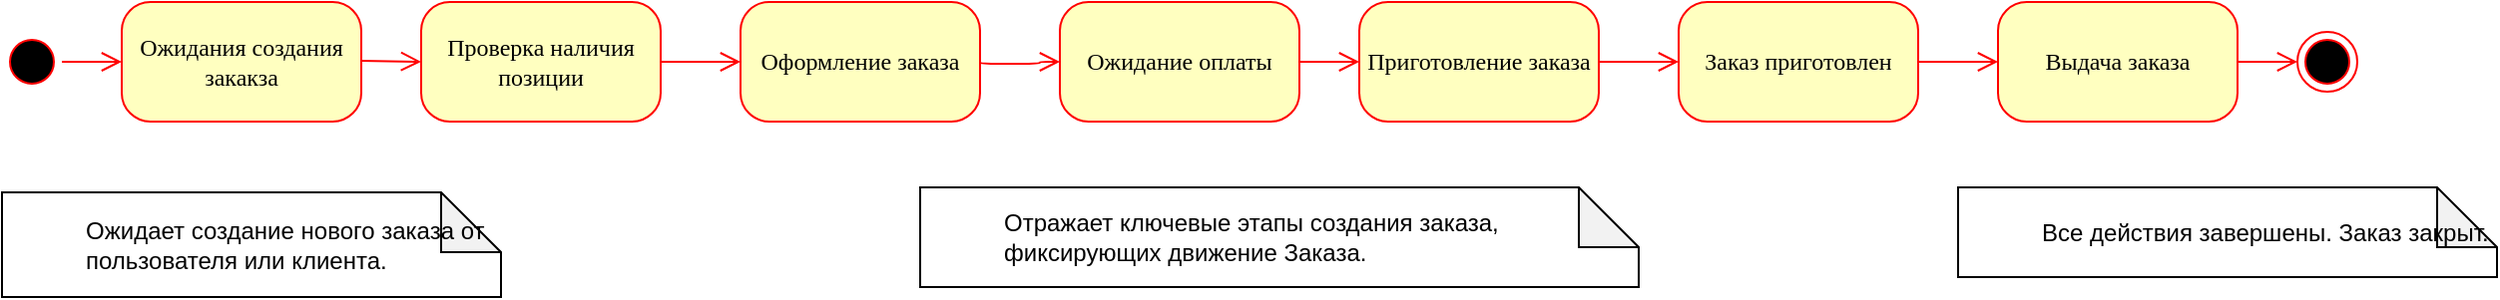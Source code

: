 <mxfile version="26.2.14">
  <diagram name="Страница — 1" id="mHS6uZ7LzSlynavXVzgp">
    <mxGraphModel dx="1426" dy="811" grid="1" gridSize="10" guides="1" tooltips="1" connect="1" arrows="1" fold="1" page="1" pageScale="1" pageWidth="827" pageHeight="1169" math="0" shadow="0">
      <root>
        <mxCell id="0" />
        <mxCell id="1" parent="0" />
        <mxCell id="UUKh-kahCOpvNqBfnQEB-1" value="" style="ellipse;html=1;shape=startState;fillColor=#000000;strokeColor=#ff0000;rounded=1;shadow=0;comic=0;labelBackgroundColor=none;fontFamily=Verdana;fontSize=12;fontColor=#000000;align=center;direction=south;" parent="1" vertex="1">
          <mxGeometry x="40" y="157" width="30" height="30" as="geometry" />
        </mxCell>
        <mxCell id="UUKh-kahCOpvNqBfnQEB-2" value="Проверка наличия позиции" style="rounded=1;whiteSpace=wrap;html=1;arcSize=24;fillColor=#ffffc0;strokeColor=#ff0000;shadow=0;comic=0;labelBackgroundColor=none;fontFamily=Verdana;fontSize=12;fontColor=#000000;align=center;" parent="1" vertex="1">
          <mxGeometry x="250" y="142" width="120" height="60" as="geometry" />
        </mxCell>
        <mxCell id="UUKh-kahCOpvNqBfnQEB-3" value="Ожидания создания закакза" style="rounded=1;whiteSpace=wrap;html=1;arcSize=24;fillColor=#ffffc0;strokeColor=#ff0000;shadow=0;comic=0;labelBackgroundColor=none;fontFamily=Verdana;fontSize=12;fontColor=#000000;align=center;" parent="1" vertex="1">
          <mxGeometry x="100" y="142" width="120" height="60" as="geometry" />
        </mxCell>
        <mxCell id="UUKh-kahCOpvNqBfnQEB-4" value="Выдача заказа" style="rounded=1;whiteSpace=wrap;html=1;arcSize=24;fillColor=#ffffc0;strokeColor=#ff0000;shadow=0;comic=0;labelBackgroundColor=none;fontFamily=Verdana;fontSize=12;fontColor=#000000;align=center;" parent="1" vertex="1">
          <mxGeometry x="1040" y="142" width="120" height="60" as="geometry" />
        </mxCell>
        <mxCell id="UUKh-kahCOpvNqBfnQEB-5" value="Оформление заказа" style="rounded=1;whiteSpace=wrap;html=1;arcSize=24;fillColor=#ffffc0;strokeColor=#ff0000;shadow=0;comic=0;labelBackgroundColor=none;fontFamily=Verdana;fontSize=12;fontColor=#000000;align=center;" parent="1" vertex="1">
          <mxGeometry x="410" y="142" width="120" height="60" as="geometry" />
        </mxCell>
        <mxCell id="UUKh-kahCOpvNqBfnQEB-6" style="edgeStyle=orthogonalEdgeStyle;html=1;labelBackgroundColor=none;endArrow=open;endSize=8;strokeColor=#ff0000;fontFamily=Verdana;fontSize=12;align=left;" parent="1" source="UUKh-kahCOpvNqBfnQEB-1" target="UUKh-kahCOpvNqBfnQEB-3" edge="1">
          <mxGeometry relative="1" as="geometry" />
        </mxCell>
        <mxCell id="UUKh-kahCOpvNqBfnQEB-7" style="edgeStyle=orthogonalEdgeStyle;html=1;exitX=1;exitY=0.5;entryX=0;entryY=0.5;labelBackgroundColor=none;endArrow=open;endSize=8;strokeColor=#ff0000;fontFamily=Verdana;fontSize=12;align=left;" parent="1" source="UUKh-kahCOpvNqBfnQEB-2" target="UUKh-kahCOpvNqBfnQEB-5" edge="1">
          <mxGeometry relative="1" as="geometry" />
        </mxCell>
        <mxCell id="UUKh-kahCOpvNqBfnQEB-9" style="edgeStyle=orthogonalEdgeStyle;html=1;labelBackgroundColor=none;endArrow=open;endSize=8;strokeColor=#ff0000;fontFamily=Verdana;fontSize=12;align=left;entryX=0;entryY=0.5;entryDx=0;entryDy=0;" parent="1" target="UUKh-kahCOpvNqBfnQEB-2" edge="1">
          <mxGeometry relative="1" as="geometry">
            <mxPoint x="220" y="171.5" as="sourcePoint" />
            <mxPoint x="300" y="171.5" as="targetPoint" />
          </mxGeometry>
        </mxCell>
        <mxCell id="UUKh-kahCOpvNqBfnQEB-10" value="Ожидание оплаты" style="rounded=1;whiteSpace=wrap;html=1;arcSize=24;fillColor=#ffffc0;strokeColor=#ff0000;shadow=0;comic=0;labelBackgroundColor=none;fontFamily=Verdana;fontSize=12;fontColor=#000000;align=center;" parent="1" vertex="1">
          <mxGeometry x="570" y="142" width="120" height="60" as="geometry" />
        </mxCell>
        <mxCell id="UUKh-kahCOpvNqBfnQEB-11" style="edgeStyle=orthogonalEdgeStyle;html=1;exitX=1;exitY=0.5;labelBackgroundColor=none;endArrow=open;endSize=8;strokeColor=#ff0000;fontFamily=Verdana;fontSize=12;align=left;exitDx=0;exitDy=0;entryX=0;entryY=0.5;entryDx=0;entryDy=0;" parent="1" source="UUKh-kahCOpvNqBfnQEB-5" target="UUKh-kahCOpvNqBfnQEB-10" edge="1">
          <mxGeometry relative="1" as="geometry">
            <mxPoint x="600" y="172" as="sourcePoint" />
            <mxPoint x="480" y="342" as="targetPoint" />
            <Array as="points">
              <mxPoint x="560" y="173" />
              <mxPoint x="590" y="172" />
            </Array>
          </mxGeometry>
        </mxCell>
        <mxCell id="UUKh-kahCOpvNqBfnQEB-12" value="Приготовление заказа" style="rounded=1;whiteSpace=wrap;html=1;arcSize=24;fillColor=#ffffc0;strokeColor=#ff0000;shadow=0;comic=0;labelBackgroundColor=none;fontFamily=Verdana;fontSize=12;fontColor=#000000;align=center;" parent="1" vertex="1">
          <mxGeometry x="720" y="142" width="120" height="60" as="geometry" />
        </mxCell>
        <mxCell id="UUKh-kahCOpvNqBfnQEB-13" style="edgeStyle=orthogonalEdgeStyle;html=1;exitX=1;exitY=0.5;entryX=0;entryY=0.5;labelBackgroundColor=none;endArrow=open;endSize=8;strokeColor=#ff0000;fontFamily=Verdana;fontSize=12;align=left;exitDx=0;exitDy=0;" parent="1" source="UUKh-kahCOpvNqBfnQEB-10" target="UUKh-kahCOpvNqBfnQEB-12" edge="1">
          <mxGeometry relative="1" as="geometry">
            <mxPoint x="790" y="172" as="sourcePoint" />
          </mxGeometry>
        </mxCell>
        <mxCell id="UUKh-kahCOpvNqBfnQEB-14" value="Заказ приготовлен" style="rounded=1;whiteSpace=wrap;html=1;arcSize=24;fillColor=#ffffc0;strokeColor=#ff0000;shadow=0;comic=0;labelBackgroundColor=none;fontFamily=Verdana;fontSize=12;fontColor=#000000;align=center;" parent="1" vertex="1">
          <mxGeometry x="880" y="142" width="120" height="60" as="geometry" />
        </mxCell>
        <mxCell id="UUKh-kahCOpvNqBfnQEB-15" style="edgeStyle=orthogonalEdgeStyle;html=1;exitX=1;exitY=0.5;entryX=0;entryY=0.5;labelBackgroundColor=none;endArrow=open;endSize=8;strokeColor=#ff0000;fontFamily=Verdana;fontSize=12;align=left;exitDx=0;exitDy=0;" parent="1" source="UUKh-kahCOpvNqBfnQEB-12" target="UUKh-kahCOpvNqBfnQEB-14" edge="1">
          <mxGeometry relative="1" as="geometry">
            <mxPoint x="980" y="172" as="sourcePoint" />
          </mxGeometry>
        </mxCell>
        <mxCell id="UUKh-kahCOpvNqBfnQEB-16" style="edgeStyle=orthogonalEdgeStyle;html=1;entryX=0;entryY=0.5;labelBackgroundColor=none;endArrow=open;endSize=8;strokeColor=#ff0000;fontFamily=Verdana;fontSize=12;align=left;entryDx=0;entryDy=0;exitX=1;exitY=0.5;exitDx=0;exitDy=0;" parent="1" source="UUKh-kahCOpvNqBfnQEB-14" target="UUKh-kahCOpvNqBfnQEB-4" edge="1">
          <mxGeometry relative="1" as="geometry">
            <mxPoint x="1170" y="172" as="sourcePoint" />
            <mxPoint x="1060" y="182" as="targetPoint" />
          </mxGeometry>
        </mxCell>
        <mxCell id="UUKh-kahCOpvNqBfnQEB-17" value="" style="ellipse;html=1;shape=endState;fillColor=#000000;strokeColor=#ff0000;" parent="1" vertex="1">
          <mxGeometry x="1190" y="157" width="30" height="30" as="geometry" />
        </mxCell>
        <mxCell id="UUKh-kahCOpvNqBfnQEB-18" style="edgeStyle=orthogonalEdgeStyle;html=1;labelBackgroundColor=none;endArrow=open;endSize=8;strokeColor=#ff0000;fontFamily=Verdana;fontSize=12;align=left;entryX=0;entryY=0.5;entryDx=0;entryDy=0;exitX=1;exitY=0.5;exitDx=0;exitDy=0;" parent="1" source="UUKh-kahCOpvNqBfnQEB-4" target="UUKh-kahCOpvNqBfnQEB-17" edge="1">
          <mxGeometry relative="1" as="geometry">
            <mxPoint x="1350" y="172" as="sourcePoint" />
            <mxPoint x="300" y="182" as="targetPoint" />
          </mxGeometry>
        </mxCell>
        <mxCell id="UUKh-kahCOpvNqBfnQEB-19" value="&lt;blockquote style=&quot;margin: 0 0 0 40px; border: none; padding: 0px;&quot;&gt;Ожидает создание нового заказа от пользователя или клиента.&lt;/blockquote&gt;" style="shape=note;whiteSpace=wrap;html=1;backgroundOutline=1;darkOpacity=0.05;align=left;" parent="1" vertex="1">
          <mxGeometry x="40" y="237.5" width="250" height="52.5" as="geometry" />
        </mxCell>
        <mxCell id="UUKh-kahCOpvNqBfnQEB-20" value="&lt;blockquote style=&quot;margin: 0 0 0 40px; border: none; padding: 0px;&quot;&gt;Отражает ключевые этапы создания заказа, фиксирующих движение Заказа.&lt;/blockquote&gt;" style="shape=note;whiteSpace=wrap;html=1;backgroundOutline=1;darkOpacity=0.05;align=left;" parent="1" vertex="1">
          <mxGeometry x="500" y="235" width="360" height="50" as="geometry" />
        </mxCell>
        <mxCell id="UUKh-kahCOpvNqBfnQEB-21" value="&lt;blockquote style=&quot;margin: 0 0 0 40px; border: none; padding: 0px;&quot;&gt;Все действия завершены. Заказ закрыт.&lt;/blockquote&gt;" style="shape=note;whiteSpace=wrap;html=1;backgroundOutline=1;darkOpacity=0.05;align=left;" parent="1" vertex="1">
          <mxGeometry x="1020" y="235" width="270" height="45" as="geometry" />
        </mxCell>
      </root>
    </mxGraphModel>
  </diagram>
</mxfile>
